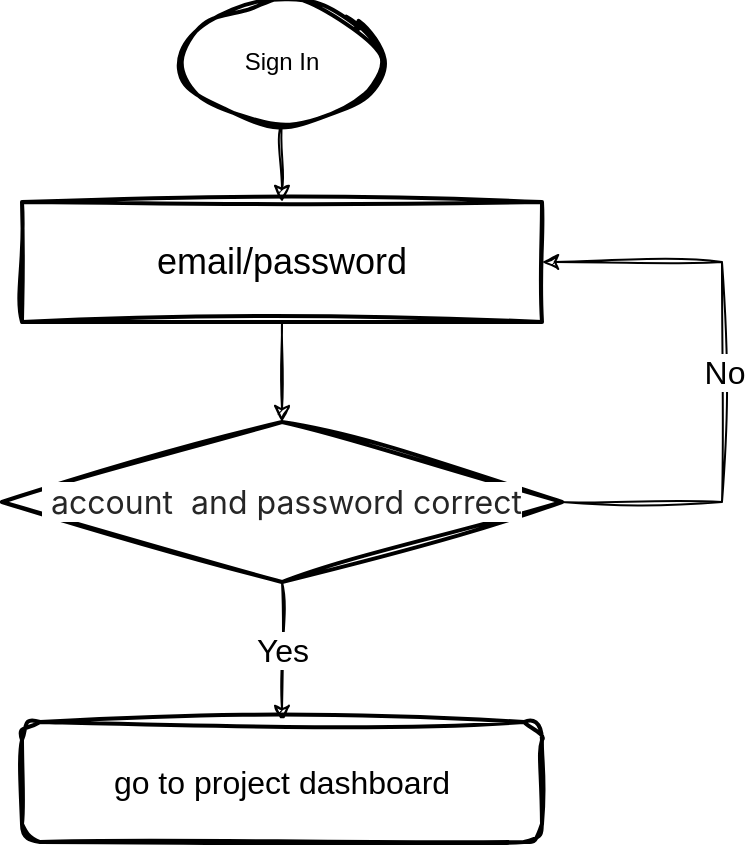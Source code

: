 <mxfile version="26.1.3">
  <diagram name="第 1 页" id="jNW1VUcBnsV5sVnraDgk">
    <mxGraphModel dx="1344" dy="806" grid="1" gridSize="5" guides="1" tooltips="1" connect="1" arrows="1" fold="1" page="1" pageScale="1" pageWidth="291" pageHeight="413" background="none" math="0" shadow="0">
      <root>
        <mxCell id="0" />
        <mxCell id="1" parent="0" />
        <mxCell id="kX-HRuTK46rpzUHU-1rg-3" value="" style="edgeStyle=orthogonalEdgeStyle;rounded=0;orthogonalLoop=1;jettySize=auto;html=1;sketch=1;curveFitting=1;jiggle=2;" edge="1" parent="1" source="kX-HRuTK46rpzUHU-1rg-1" target="kX-HRuTK46rpzUHU-1rg-2">
          <mxGeometry relative="1" as="geometry" />
        </mxCell>
        <mxCell id="kX-HRuTK46rpzUHU-1rg-1" value="Sign In" style="strokeWidth=2;html=1;shape=mxgraph.flowchart.start_1;whiteSpace=wrap;sketch=1;curveFitting=1;jiggle=2;" vertex="1" parent="1">
          <mxGeometry x="240" y="90" width="100" height="60" as="geometry" />
        </mxCell>
        <mxCell id="kX-HRuTK46rpzUHU-1rg-5" value="" style="edgeStyle=orthogonalEdgeStyle;rounded=0;orthogonalLoop=1;jettySize=auto;html=1;sketch=1;curveFitting=1;jiggle=2;" edge="1" parent="1" source="kX-HRuTK46rpzUHU-1rg-2" target="kX-HRuTK46rpzUHU-1rg-4">
          <mxGeometry relative="1" as="geometry" />
        </mxCell>
        <mxCell id="kX-HRuTK46rpzUHU-1rg-2" value="email/password" style="whiteSpace=wrap;html=1;strokeWidth=2;fontSize=18;sketch=1;curveFitting=1;jiggle=2;" vertex="1" parent="1">
          <mxGeometry x="160" y="190" width="260" height="60" as="geometry" />
        </mxCell>
        <mxCell id="kX-HRuTK46rpzUHU-1rg-7" value="" style="edgeStyle=orthogonalEdgeStyle;rounded=0;orthogonalLoop=1;jettySize=auto;html=1;sketch=1;curveFitting=1;jiggle=2;" edge="1" parent="1" source="kX-HRuTK46rpzUHU-1rg-4" target="kX-HRuTK46rpzUHU-1rg-6">
          <mxGeometry relative="1" as="geometry" />
        </mxCell>
        <mxCell id="kX-HRuTK46rpzUHU-1rg-8" value="Yes" style="edgeLabel;html=1;align=center;verticalAlign=middle;resizable=0;points=[];fontSize=16;sketch=1;curveFitting=1;jiggle=2;" vertex="1" connectable="0" parent="kX-HRuTK46rpzUHU-1rg-7">
          <mxGeometry x="-0.044" relative="1" as="geometry">
            <mxPoint as="offset" />
          </mxGeometry>
        </mxCell>
        <mxCell id="kX-HRuTK46rpzUHU-1rg-10" style="edgeStyle=orthogonalEdgeStyle;rounded=0;orthogonalLoop=1;jettySize=auto;html=1;exitX=1;exitY=0.5;exitDx=0;exitDy=0;entryX=1;entryY=0.5;entryDx=0;entryDy=0;sketch=1;curveFitting=1;jiggle=2;" edge="1" parent="1" source="kX-HRuTK46rpzUHU-1rg-4" target="kX-HRuTK46rpzUHU-1rg-2">
          <mxGeometry relative="1" as="geometry">
            <Array as="points">
              <mxPoint x="510" y="340" />
              <mxPoint x="510" y="220" />
            </Array>
          </mxGeometry>
        </mxCell>
        <mxCell id="kX-HRuTK46rpzUHU-1rg-11" value="No" style="edgeLabel;html=1;align=center;verticalAlign=middle;resizable=0;points=[];fontSize=16;sketch=1;curveFitting=1;jiggle=2;" vertex="1" connectable="0" parent="kX-HRuTK46rpzUHU-1rg-10">
          <mxGeometry y="-1" relative="1" as="geometry">
            <mxPoint as="offset" />
          </mxGeometry>
        </mxCell>
        <mxCell id="kX-HRuTK46rpzUHU-1rg-4" value="&lt;span style=&quot;font-size: 16px; text-align: start; caret-color: rgba(0, 0, 0, 0.85); color: rgba(0, 0, 0, 0.85); font-family: Inter, -apple-system, BlinkMacSystemFont, &amp;quot;Segoe UI&amp;quot;, &amp;quot;SF Pro SC&amp;quot;, &amp;quot;SF Pro Display&amp;quot;, &amp;quot;SF Pro Icons&amp;quot;, &amp;quot;PingFang SC&amp;quot;, &amp;quot;Hiragino Sans GB&amp;quot;, &amp;quot;Microsoft YaHei&amp;quot;, &amp;quot;Helvetica Neue&amp;quot;, Helvetica, Arial, sans-serif; background-color: rgb(255, 255, 255);&quot;&gt;&amp;nbsp;account &amp;nbsp;and password correct&lt;/span&gt;" style="rhombus;whiteSpace=wrap;html=1;strokeWidth=2;sketch=1;curveFitting=1;jiggle=2;" vertex="1" parent="1">
          <mxGeometry x="150" y="300" width="280" height="80" as="geometry" />
        </mxCell>
        <mxCell id="kX-HRuTK46rpzUHU-1rg-6" value="go to project dashboard" style="rounded=1;whiteSpace=wrap;html=1;strokeWidth=2;fontSize=16;sketch=1;curveFitting=1;jiggle=2;" vertex="1" parent="1">
          <mxGeometry x="160" y="450" width="260" height="60" as="geometry" />
        </mxCell>
      </root>
    </mxGraphModel>
  </diagram>
</mxfile>
